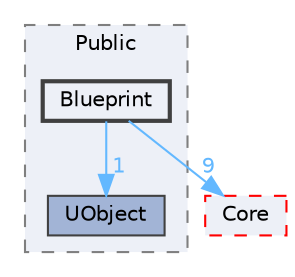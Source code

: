 digraph "Blueprint"
{
 // INTERACTIVE_SVG=YES
 // LATEX_PDF_SIZE
  bgcolor="transparent";
  edge [fontname=Helvetica,fontsize=10,labelfontname=Helvetica,labelfontsize=10];
  node [fontname=Helvetica,fontsize=10,shape=box,height=0.2,width=0.4];
  compound=true
  subgraph clusterdir_d202bf4e5fb27d15ff316e07c12c4ca6 {
    graph [ bgcolor="#edf0f7", pencolor="grey50", label="Public", fontname=Helvetica,fontsize=10 style="filled,dashed", URL="dir_d202bf4e5fb27d15ff316e07c12c4ca6.html",tooltip=""]
  dir_ec27b519b3809192a49df3b925bdab7c [label="UObject", fillcolor="#a2b4d6", color="grey25", style="filled", URL="dir_ec27b519b3809192a49df3b925bdab7c.html",tooltip=""];
  dir_4d3d8143c5b6ad29612cb9df60b1b79b [label="Blueprint", fillcolor="#edf0f7", color="grey25", style="filled,bold", URL="dir_4d3d8143c5b6ad29612cb9df60b1b79b.html",tooltip=""];
  }
  dir_0e6cddcc9caa1238c7f3774224afaa45 [label="Core", fillcolor="#edf0f7", color="red", style="filled,dashed", URL="dir_0e6cddcc9caa1238c7f3774224afaa45.html",tooltip=""];
  dir_4d3d8143c5b6ad29612cb9df60b1b79b->dir_0e6cddcc9caa1238c7f3774224afaa45 [headlabel="9", labeldistance=1.5 headhref="dir_000101_000266.html" href="dir_000101_000266.html" color="steelblue1" fontcolor="steelblue1"];
  dir_4d3d8143c5b6ad29612cb9df60b1b79b->dir_ec27b519b3809192a49df3b925bdab7c [headlabel="1", labeldistance=1.5 headhref="dir_000101_001229.html" href="dir_000101_001229.html" color="steelblue1" fontcolor="steelblue1"];
}
